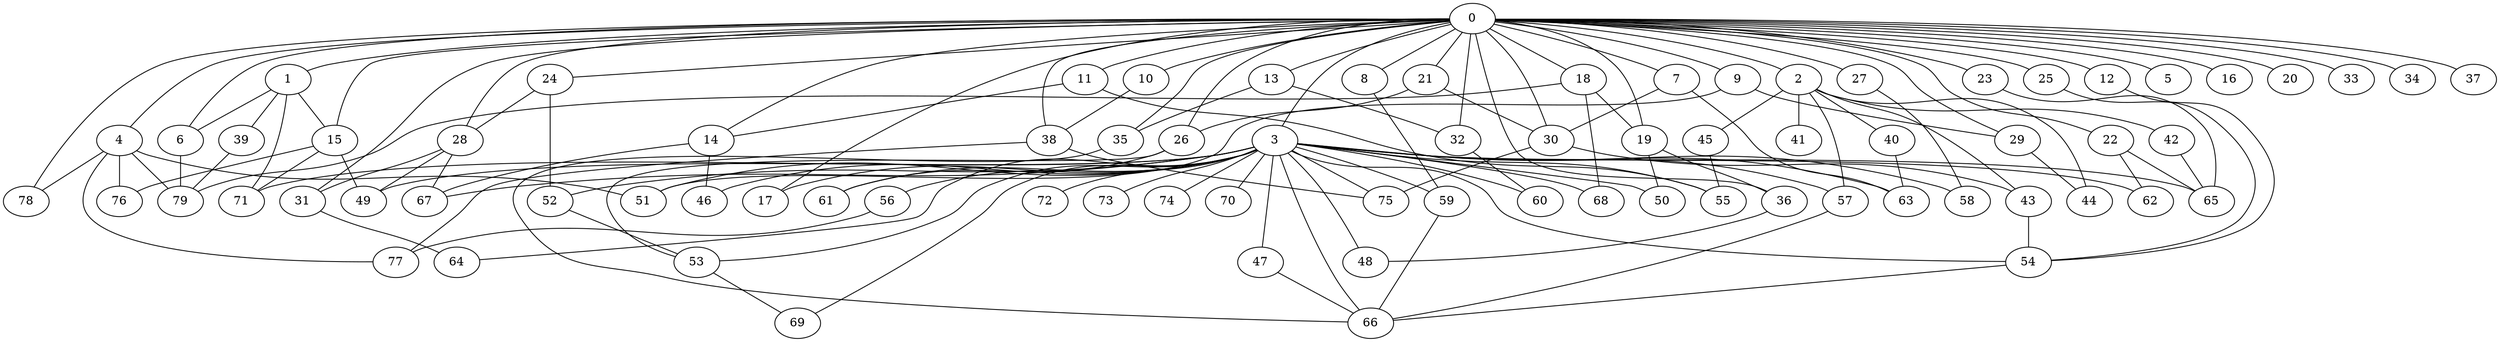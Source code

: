 
graph graphname {
    0 -- 1
0 -- 2
0 -- 3
0 -- 4
0 -- 5
0 -- 6
0 -- 7
0 -- 8
0 -- 9
0 -- 10
0 -- 11
0 -- 12
0 -- 13
0 -- 14
0 -- 15
0 -- 16
0 -- 17
0 -- 18
0 -- 19
0 -- 20
0 -- 21
0 -- 22
0 -- 23
0 -- 24
0 -- 25
0 -- 26
0 -- 27
0 -- 28
0 -- 29
0 -- 30
0 -- 31
0 -- 32
0 -- 33
0 -- 34
0 -- 35
0 -- 36
0 -- 37
0 -- 38
0 -- 78
1 -- 39
1 -- 71
1 -- 15
1 -- 6
2 -- 40
2 -- 41
2 -- 42
2 -- 43
2 -- 44
2 -- 45
2 -- 57
3 -- 46
3 -- 47
3 -- 48
3 -- 49
3 -- 50
3 -- 51
3 -- 52
3 -- 53
3 -- 54
3 -- 55
3 -- 56
3 -- 57
3 -- 58
3 -- 59
3 -- 60
3 -- 61
3 -- 62
3 -- 63
3 -- 64
3 -- 65
3 -- 66
3 -- 67
3 -- 68
3 -- 69
3 -- 70
3 -- 71
3 -- 72
3 -- 73
3 -- 74
3 -- 75
3 -- 17
4 -- 76
4 -- 77
4 -- 78
4 -- 79
4 -- 51
6 -- 79
7 -- 63
7 -- 30
8 -- 59
9 -- 29
9 -- 51
10 -- 38
11 -- 14
11 -- 55
12 -- 54
13 -- 32
13 -- 35
14 -- 46
14 -- 67
15 -- 71
15 -- 76
15 -- 49
18 -- 19
18 -- 79
18 -- 68
19 -- 36
19 -- 50
21 -- 26
21 -- 30
22 -- 62
22 -- 65
23 -- 65
24 -- 52
24 -- 28
25 -- 54
26 -- 61
26 -- 53
27 -- 58
28 -- 31
28 -- 67
28 -- 49
29 -- 44
30 -- 75
30 -- 43
31 -- 64
32 -- 60
35 -- 66
36 -- 48
38 -- 77
38 -- 75
39 -- 79
40 -- 63
42 -- 65
43 -- 54
45 -- 55
47 -- 66
52 -- 53
53 -- 69
54 -- 66
56 -- 77
57 -- 66
59 -- 66

}
